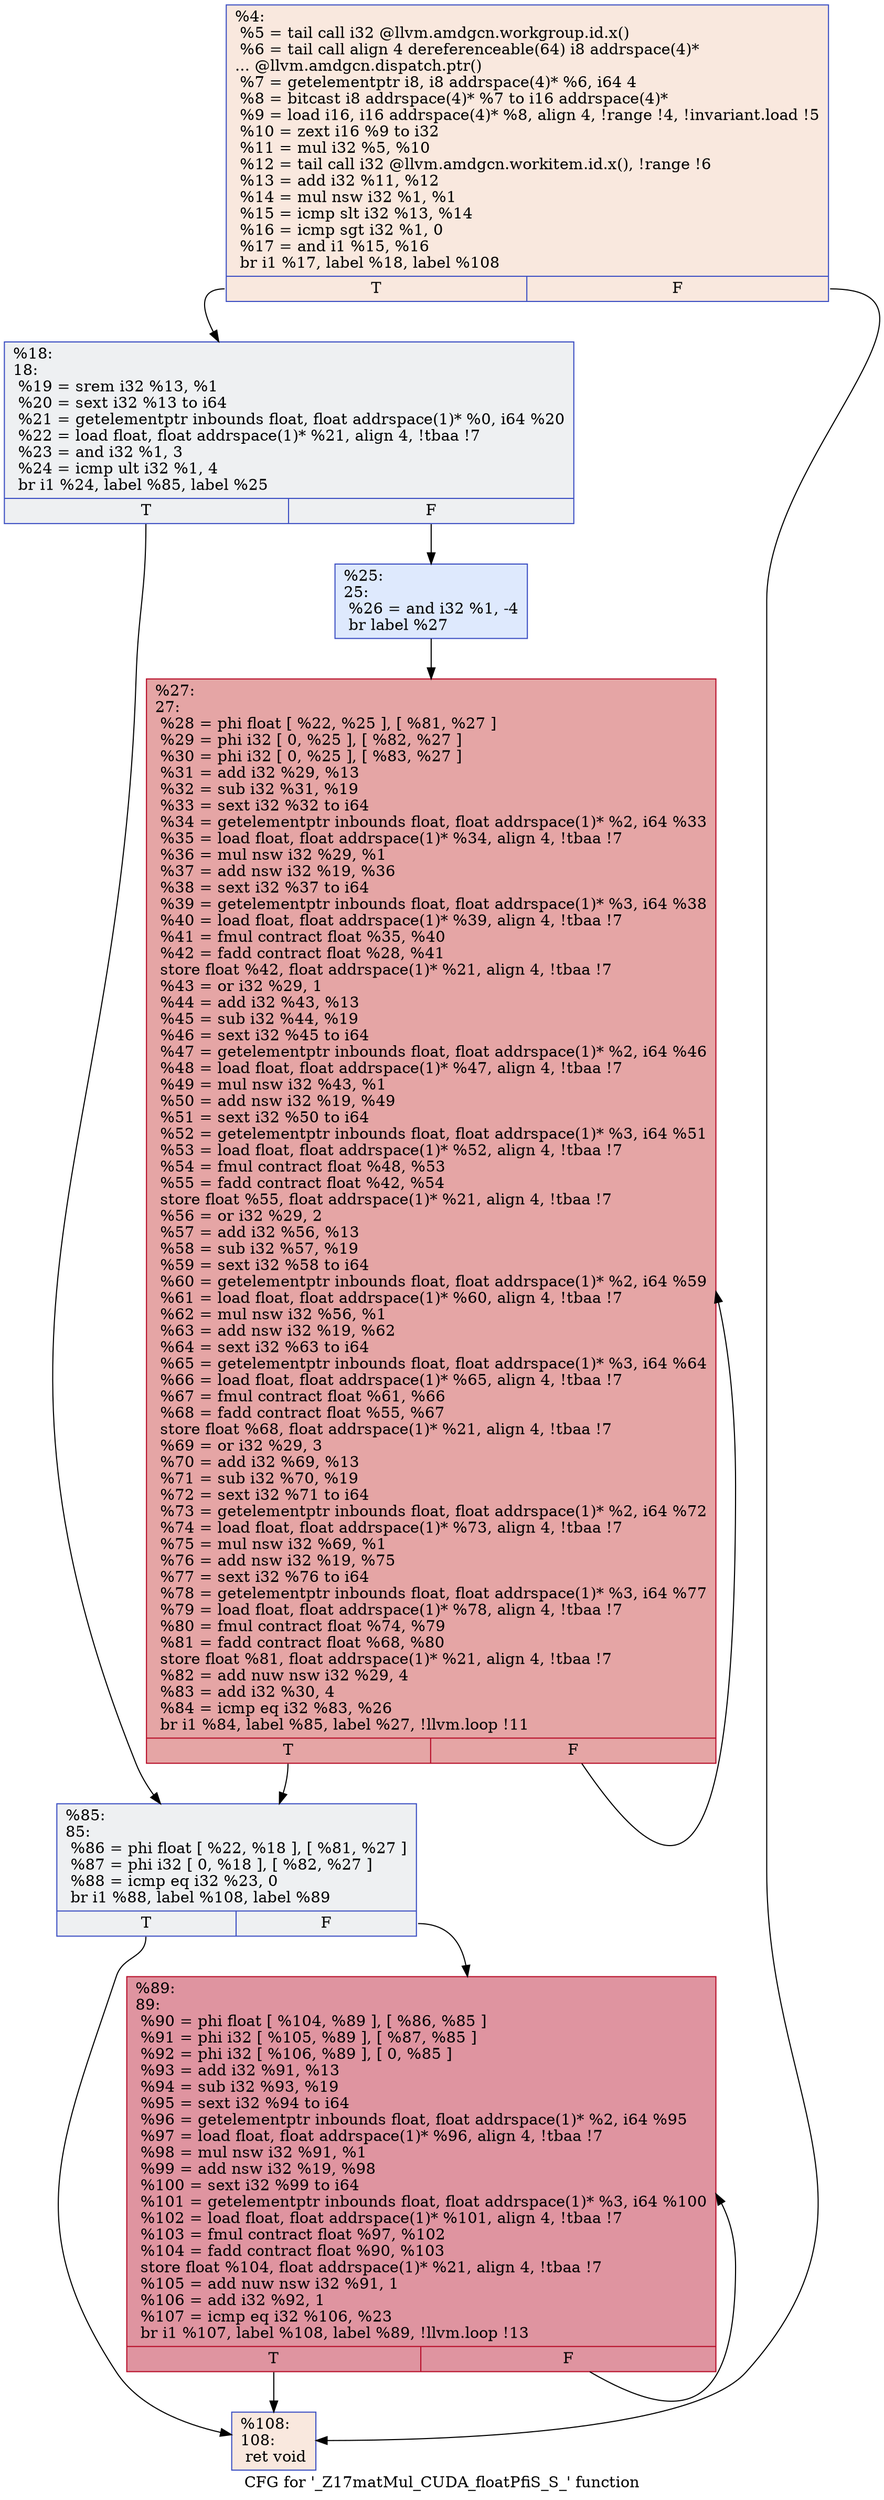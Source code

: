 digraph "CFG for '_Z17matMul_CUDA_floatPfiS_S_' function" {
	label="CFG for '_Z17matMul_CUDA_floatPfiS_S_' function";

	Node0x5471010 [shape=record,color="#3d50c3ff", style=filled, fillcolor="#f2cab570",label="{%4:\l  %5 = tail call i32 @llvm.amdgcn.workgroup.id.x()\l  %6 = tail call align 4 dereferenceable(64) i8 addrspace(4)*\l... @llvm.amdgcn.dispatch.ptr()\l  %7 = getelementptr i8, i8 addrspace(4)* %6, i64 4\l  %8 = bitcast i8 addrspace(4)* %7 to i16 addrspace(4)*\l  %9 = load i16, i16 addrspace(4)* %8, align 4, !range !4, !invariant.load !5\l  %10 = zext i16 %9 to i32\l  %11 = mul i32 %5, %10\l  %12 = tail call i32 @llvm.amdgcn.workitem.id.x(), !range !6\l  %13 = add i32 %11, %12\l  %14 = mul nsw i32 %1, %1\l  %15 = icmp slt i32 %13, %14\l  %16 = icmp sgt i32 %1, 0\l  %17 = and i1 %15, %16\l  br i1 %17, label %18, label %108\l|{<s0>T|<s1>F}}"];
	Node0x5471010:s0 -> Node0x5473150;
	Node0x5471010:s1 -> Node0x54731e0;
	Node0x5473150 [shape=record,color="#3d50c3ff", style=filled, fillcolor="#d9dce170",label="{%18:\l18:                                               \l  %19 = srem i32 %13, %1\l  %20 = sext i32 %13 to i64\l  %21 = getelementptr inbounds float, float addrspace(1)* %0, i64 %20\l  %22 = load float, float addrspace(1)* %21, align 4, !tbaa !7\l  %23 = and i32 %1, 3\l  %24 = icmp ult i32 %1, 4\l  br i1 %24, label %85, label %25\l|{<s0>T|<s1>F}}"];
	Node0x5473150:s0 -> Node0x54737b0;
	Node0x5473150:s1 -> Node0x5473840;
	Node0x5473840 [shape=record,color="#3d50c3ff", style=filled, fillcolor="#b5cdfa70",label="{%25:\l25:                                               \l  %26 = and i32 %1, -4\l  br label %27\l}"];
	Node0x5473840 -> Node0x5473a40;
	Node0x5473a40 [shape=record,color="#b70d28ff", style=filled, fillcolor="#c5333470",label="{%27:\l27:                                               \l  %28 = phi float [ %22, %25 ], [ %81, %27 ]\l  %29 = phi i32 [ 0, %25 ], [ %82, %27 ]\l  %30 = phi i32 [ 0, %25 ], [ %83, %27 ]\l  %31 = add i32 %29, %13\l  %32 = sub i32 %31, %19\l  %33 = sext i32 %32 to i64\l  %34 = getelementptr inbounds float, float addrspace(1)* %2, i64 %33\l  %35 = load float, float addrspace(1)* %34, align 4, !tbaa !7\l  %36 = mul nsw i32 %29, %1\l  %37 = add nsw i32 %19, %36\l  %38 = sext i32 %37 to i64\l  %39 = getelementptr inbounds float, float addrspace(1)* %3, i64 %38\l  %40 = load float, float addrspace(1)* %39, align 4, !tbaa !7\l  %41 = fmul contract float %35, %40\l  %42 = fadd contract float %28, %41\l  store float %42, float addrspace(1)* %21, align 4, !tbaa !7\l  %43 = or i32 %29, 1\l  %44 = add i32 %43, %13\l  %45 = sub i32 %44, %19\l  %46 = sext i32 %45 to i64\l  %47 = getelementptr inbounds float, float addrspace(1)* %2, i64 %46\l  %48 = load float, float addrspace(1)* %47, align 4, !tbaa !7\l  %49 = mul nsw i32 %43, %1\l  %50 = add nsw i32 %19, %49\l  %51 = sext i32 %50 to i64\l  %52 = getelementptr inbounds float, float addrspace(1)* %3, i64 %51\l  %53 = load float, float addrspace(1)* %52, align 4, !tbaa !7\l  %54 = fmul contract float %48, %53\l  %55 = fadd contract float %42, %54\l  store float %55, float addrspace(1)* %21, align 4, !tbaa !7\l  %56 = or i32 %29, 2\l  %57 = add i32 %56, %13\l  %58 = sub i32 %57, %19\l  %59 = sext i32 %58 to i64\l  %60 = getelementptr inbounds float, float addrspace(1)* %2, i64 %59\l  %61 = load float, float addrspace(1)* %60, align 4, !tbaa !7\l  %62 = mul nsw i32 %56, %1\l  %63 = add nsw i32 %19, %62\l  %64 = sext i32 %63 to i64\l  %65 = getelementptr inbounds float, float addrspace(1)* %3, i64 %64\l  %66 = load float, float addrspace(1)* %65, align 4, !tbaa !7\l  %67 = fmul contract float %61, %66\l  %68 = fadd contract float %55, %67\l  store float %68, float addrspace(1)* %21, align 4, !tbaa !7\l  %69 = or i32 %29, 3\l  %70 = add i32 %69, %13\l  %71 = sub i32 %70, %19\l  %72 = sext i32 %71 to i64\l  %73 = getelementptr inbounds float, float addrspace(1)* %2, i64 %72\l  %74 = load float, float addrspace(1)* %73, align 4, !tbaa !7\l  %75 = mul nsw i32 %69, %1\l  %76 = add nsw i32 %19, %75\l  %77 = sext i32 %76 to i64\l  %78 = getelementptr inbounds float, float addrspace(1)* %3, i64 %77\l  %79 = load float, float addrspace(1)* %78, align 4, !tbaa !7\l  %80 = fmul contract float %74, %79\l  %81 = fadd contract float %68, %80\l  store float %81, float addrspace(1)* %21, align 4, !tbaa !7\l  %82 = add nuw nsw i32 %29, 4\l  %83 = add i32 %30, 4\l  %84 = icmp eq i32 %83, %26\l  br i1 %84, label %85, label %27, !llvm.loop !11\l|{<s0>T|<s1>F}}"];
	Node0x5473a40:s0 -> Node0x54737b0;
	Node0x5473a40:s1 -> Node0x5473a40;
	Node0x54737b0 [shape=record,color="#3d50c3ff", style=filled, fillcolor="#d9dce170",label="{%85:\l85:                                               \l  %86 = phi float [ %22, %18 ], [ %81, %27 ]\l  %87 = phi i32 [ 0, %18 ], [ %82, %27 ]\l  %88 = icmp eq i32 %23, 0\l  br i1 %88, label %108, label %89\l|{<s0>T|<s1>F}}"];
	Node0x54737b0:s0 -> Node0x54731e0;
	Node0x54737b0:s1 -> Node0x5476a00;
	Node0x5476a00 [shape=record,color="#b70d28ff", style=filled, fillcolor="#b70d2870",label="{%89:\l89:                                               \l  %90 = phi float [ %104, %89 ], [ %86, %85 ]\l  %91 = phi i32 [ %105, %89 ], [ %87, %85 ]\l  %92 = phi i32 [ %106, %89 ], [ 0, %85 ]\l  %93 = add i32 %91, %13\l  %94 = sub i32 %93, %19\l  %95 = sext i32 %94 to i64\l  %96 = getelementptr inbounds float, float addrspace(1)* %2, i64 %95\l  %97 = load float, float addrspace(1)* %96, align 4, !tbaa !7\l  %98 = mul nsw i32 %91, %1\l  %99 = add nsw i32 %19, %98\l  %100 = sext i32 %99 to i64\l  %101 = getelementptr inbounds float, float addrspace(1)* %3, i64 %100\l  %102 = load float, float addrspace(1)* %101, align 4, !tbaa !7\l  %103 = fmul contract float %97, %102\l  %104 = fadd contract float %90, %103\l  store float %104, float addrspace(1)* %21, align 4, !tbaa !7\l  %105 = add nuw nsw i32 %91, 1\l  %106 = add i32 %92, 1\l  %107 = icmp eq i32 %106, %23\l  br i1 %107, label %108, label %89, !llvm.loop !13\l|{<s0>T|<s1>F}}"];
	Node0x5476a00:s0 -> Node0x54731e0;
	Node0x5476a00:s1 -> Node0x5476a00;
	Node0x54731e0 [shape=record,color="#3d50c3ff", style=filled, fillcolor="#f2cab570",label="{%108:\l108:                                              \l  ret void\l}"];
}
